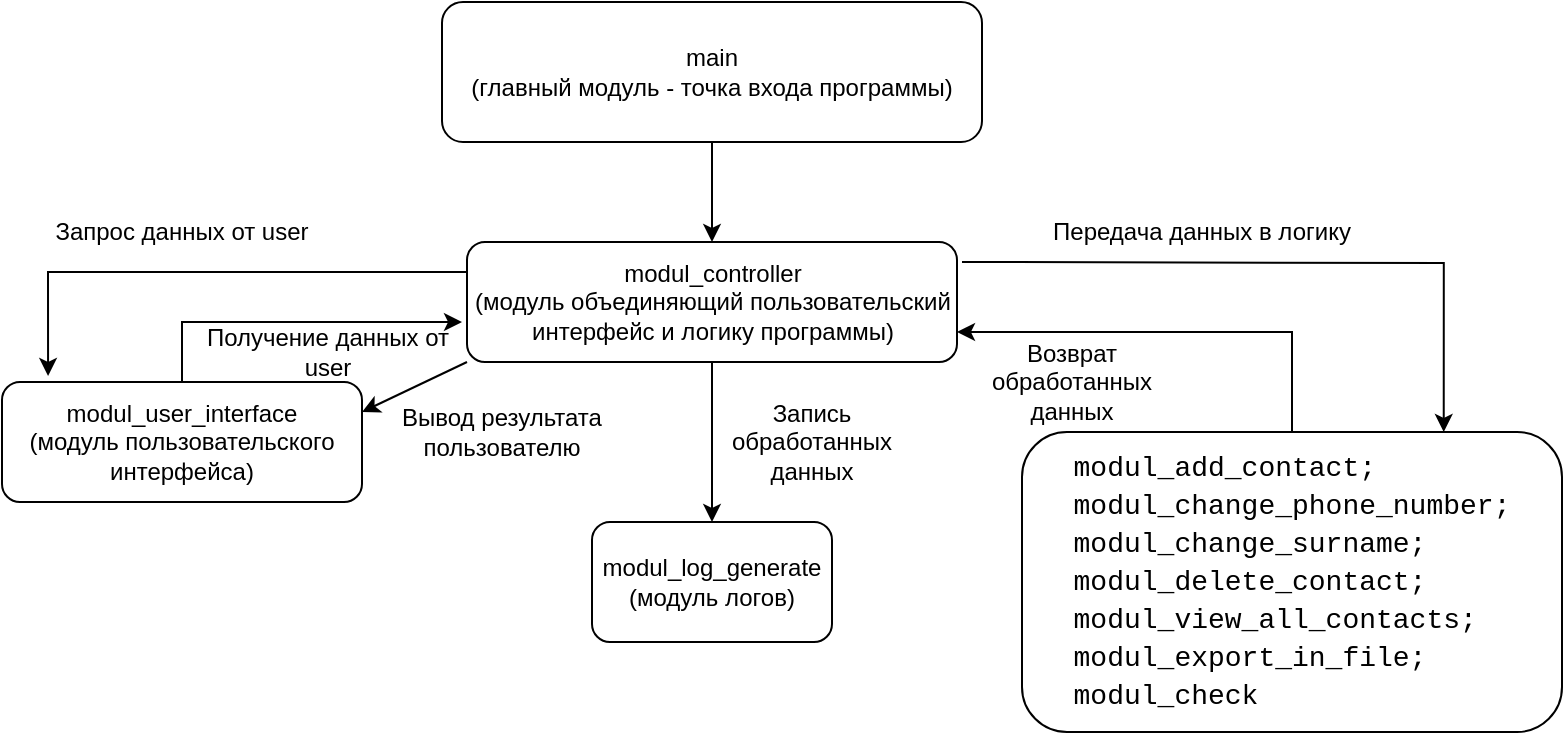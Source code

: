 <mxfile version="20.8.11" type="device"><diagram name="Страница 1" id="qZoxuie4noOL563WmZpi"><mxGraphModel dx="880" dy="452" grid="1" gridSize="10" guides="1" tooltips="1" connect="1" arrows="1" fold="1" page="1" pageScale="1" pageWidth="827" pageHeight="1169" math="0" shadow="0"><root><mxCell id="0"/><mxCell id="1" parent="0"/><mxCell id="iByI3AduRhTzxOBx7Nv1-3" value="" style="edgeStyle=orthogonalEdgeStyle;rounded=0;orthogonalLoop=1;jettySize=auto;html=1;" parent="1" source="iByI3AduRhTzxOBx7Nv1-1" target="iByI3AduRhTzxOBx7Nv1-2" edge="1"><mxGeometry relative="1" as="geometry"/></mxCell><mxCell id="iByI3AduRhTzxOBx7Nv1-1" value="main&lt;br&gt;(главный модуль - точка входа программы)" style="rounded=1;whiteSpace=wrap;html=1;" parent="1" vertex="1"><mxGeometry x="240" y="20" width="270" height="70" as="geometry"/></mxCell><mxCell id="iByI3AduRhTzxOBx7Nv1-5" value="" style="edgeStyle=orthogonalEdgeStyle;rounded=0;orthogonalLoop=1;jettySize=auto;html=1;" parent="1" source="iByI3AduRhTzxOBx7Nv1-2" target="iByI3AduRhTzxOBx7Nv1-4" edge="1"><mxGeometry relative="1" as="geometry"/></mxCell><mxCell id="iByI3AduRhTzxOBx7Nv1-8" style="edgeStyle=orthogonalEdgeStyle;rounded=0;orthogonalLoop=1;jettySize=auto;html=1;entryX=0.128;entryY=-0.05;entryDx=0;entryDy=0;entryPerimeter=0;exitX=0;exitY=0.25;exitDx=0;exitDy=0;" parent="1" source="iByI3AduRhTzxOBx7Nv1-2" target="iByI3AduRhTzxOBx7Nv1-7" edge="1"><mxGeometry relative="1" as="geometry"><mxPoint x="30" y="170" as="targetPoint"/></mxGeometry></mxCell><mxCell id="iByI3AduRhTzxOBx7Nv1-13" style="edgeStyle=orthogonalEdgeStyle;rounded=0;orthogonalLoop=1;jettySize=auto;html=1;entryX=0.781;entryY=0;entryDx=0;entryDy=0;entryPerimeter=0;fontColor=#000000;" parent="1" target="iByI3AduRhTzxOBx7Nv1-12" edge="1"><mxGeometry relative="1" as="geometry"><mxPoint x="500" y="150" as="sourcePoint"/></mxGeometry></mxCell><mxCell id="iByI3AduRhTzxOBx7Nv1-2" value="modul_controller&lt;br&gt;(модуль объединяющий пользовательский интерфейс и логику программы)" style="whiteSpace=wrap;html=1;rounded=1;" parent="1" vertex="1"><mxGeometry x="252.5" y="140" width="245" height="60" as="geometry"/></mxCell><mxCell id="iByI3AduRhTzxOBx7Nv1-4" value="modul_log_generate&lt;br&gt;(модуль логов)" style="rounded=1;whiteSpace=wrap;html=1;" parent="1" vertex="1"><mxGeometry x="315" y="280" width="120" height="60" as="geometry"/></mxCell><mxCell id="iByI3AduRhTzxOBx7Nv1-6" value="Запись обработанных&lt;br&gt;данных" style="text;html=1;strokeColor=none;fillColor=none;align=center;verticalAlign=middle;whiteSpace=wrap;rounded=0;" parent="1" vertex="1"><mxGeometry x="390" y="220" width="70" height="40" as="geometry"/></mxCell><mxCell id="iByI3AduRhTzxOBx7Nv1-9" style="edgeStyle=orthogonalEdgeStyle;rounded=0;orthogonalLoop=1;jettySize=auto;html=1;" parent="1" source="iByI3AduRhTzxOBx7Nv1-7" edge="1"><mxGeometry relative="1" as="geometry"><mxPoint x="250" y="180" as="targetPoint"/><Array as="points"><mxPoint x="110" y="180"/><mxPoint x="160" y="180"/></Array></mxGeometry></mxCell><mxCell id="iByI3AduRhTzxOBx7Nv1-7" value="modul_user_interface&lt;br&gt;(модуль пользовательского интерфейса)" style="rounded=1;whiteSpace=wrap;html=1;" parent="1" vertex="1"><mxGeometry x="20" y="210" width="180" height="60" as="geometry"/></mxCell><mxCell id="iByI3AduRhTzxOBx7Nv1-10" value="Запрос данных от user" style="text;html=1;strokeColor=none;fillColor=none;align=center;verticalAlign=middle;whiteSpace=wrap;rounded=0;" parent="1" vertex="1"><mxGeometry x="40" y="120" width="140" height="30" as="geometry"/></mxCell><mxCell id="iByI3AduRhTzxOBx7Nv1-11" value="Получение данных от user" style="text;html=1;strokeColor=none;fillColor=none;align=center;verticalAlign=middle;whiteSpace=wrap;rounded=0;" parent="1" vertex="1"><mxGeometry x="112.5" y="180" width="140" height="30" as="geometry"/></mxCell><mxCell id="iByI3AduRhTzxOBx7Nv1-14" style="edgeStyle=orthogonalEdgeStyle;rounded=0;orthogonalLoop=1;jettySize=auto;html=1;fontColor=#000000;entryX=1;entryY=0.75;entryDx=0;entryDy=0;" parent="1" source="iByI3AduRhTzxOBx7Nv1-12" target="iByI3AduRhTzxOBx7Nv1-2" edge="1"><mxGeometry relative="1" as="geometry"><mxPoint x="580" y="150" as="targetPoint"/><Array as="points"><mxPoint x="665" y="185"/></Array></mxGeometry></mxCell><mxCell id="iByI3AduRhTzxOBx7Nv1-12" value="&lt;div style=&quot;text-align: justify; font-family: Consolas, &amp;quot;Courier New&amp;quot;, monospace; font-size: 14px; line-height: 19px;&quot;&gt;&lt;span style=&quot;background-color: rgb(255, 255, 255);&quot;&gt;modul_add_contact;&lt;/span&gt;&lt;/div&gt;&lt;div style=&quot;font-family: Consolas, &amp;quot;Courier New&amp;quot;, monospace; font-size: 14px; line-height: 19px;&quot;&gt;&lt;div style=&quot;text-align: justify; line-height: 19px;&quot;&gt;&lt;span style=&quot;background-color: rgb(255, 255, 255);&quot;&gt;modul_change_phone_number;&lt;/span&gt;&lt;/div&gt;&lt;div style=&quot;line-height: 19px;&quot;&gt;&lt;div style=&quot;text-align: justify; line-height: 19px;&quot;&gt;&lt;span style=&quot;background-color: rgb(255, 255, 255);&quot;&gt;modul_change_surname;&lt;/span&gt;&lt;/div&gt;&lt;div style=&quot;line-height: 19px;&quot;&gt;&lt;div style=&quot;text-align: justify; line-height: 19px;&quot;&gt;&lt;span style=&quot;background-color: rgb(255, 255, 255);&quot;&gt;modul_delete_contact;&lt;/span&gt;&lt;/div&gt;&lt;div style=&quot;line-height: 19px;&quot;&gt;&lt;div style=&quot;text-align: justify; line-height: 19px;&quot;&gt;&lt;span style=&quot;background-color: rgb(255, 255, 255);&quot;&gt;modul_view_all_contacts;&lt;/span&gt;&lt;/div&gt;&lt;div style=&quot;line-height: 19px;&quot;&gt;&lt;div style=&quot;text-align: justify; line-height: 19px;&quot;&gt;&lt;span style=&quot;background-color: rgb(255, 255, 255);&quot;&gt;modul_export_in_file;&lt;/span&gt;&lt;/div&gt;&lt;div style=&quot;text-align: justify; line-height: 19px;&quot;&gt;&lt;span style=&quot;background-color: rgb(255, 255, 255);&quot;&gt;modul_check&lt;/span&gt;&lt;/div&gt;&lt;/div&gt;&lt;/div&gt;&lt;/div&gt;&lt;/div&gt;&lt;/div&gt;" style="rounded=1;whiteSpace=wrap;html=1;" parent="1" vertex="1"><mxGeometry x="530" y="235" width="270" height="150" as="geometry"/></mxCell><mxCell id="iByI3AduRhTzxOBx7Nv1-15" value="Возврат обработанных&lt;br&gt;данных" style="text;html=1;strokeColor=none;fillColor=none;align=center;verticalAlign=middle;whiteSpace=wrap;rounded=0;" parent="1" vertex="1"><mxGeometry x="520" y="190" width="70" height="40" as="geometry"/></mxCell><mxCell id="iByI3AduRhTzxOBx7Nv1-16" value="Передача данных в логику" style="text;html=1;strokeColor=none;fillColor=none;align=center;verticalAlign=middle;whiteSpace=wrap;rounded=0;" parent="1" vertex="1"><mxGeometry x="540" y="120" width="160" height="30" as="geometry"/></mxCell><mxCell id="IDef9unHW_KJdug-duoD-1" value="" style="endArrow=classic;html=1;rounded=0;entryX=1;entryY=0.25;entryDx=0;entryDy=0;exitX=0;exitY=1;exitDx=0;exitDy=0;" edge="1" parent="1" source="iByI3AduRhTzxOBx7Nv1-2" target="iByI3AduRhTzxOBx7Nv1-7"><mxGeometry width="50" height="50" relative="1" as="geometry"><mxPoint x="390" y="260" as="sourcePoint"/><mxPoint x="440" y="210" as="targetPoint"/></mxGeometry></mxCell><mxCell id="IDef9unHW_KJdug-duoD-2" value="Вывод результата пользователю" style="text;html=1;strokeColor=none;fillColor=none;align=center;verticalAlign=middle;whiteSpace=wrap;rounded=0;" vertex="1" parent="1"><mxGeometry x="200" y="220" width="140" height="30" as="geometry"/></mxCell></root></mxGraphModel></diagram></mxfile>